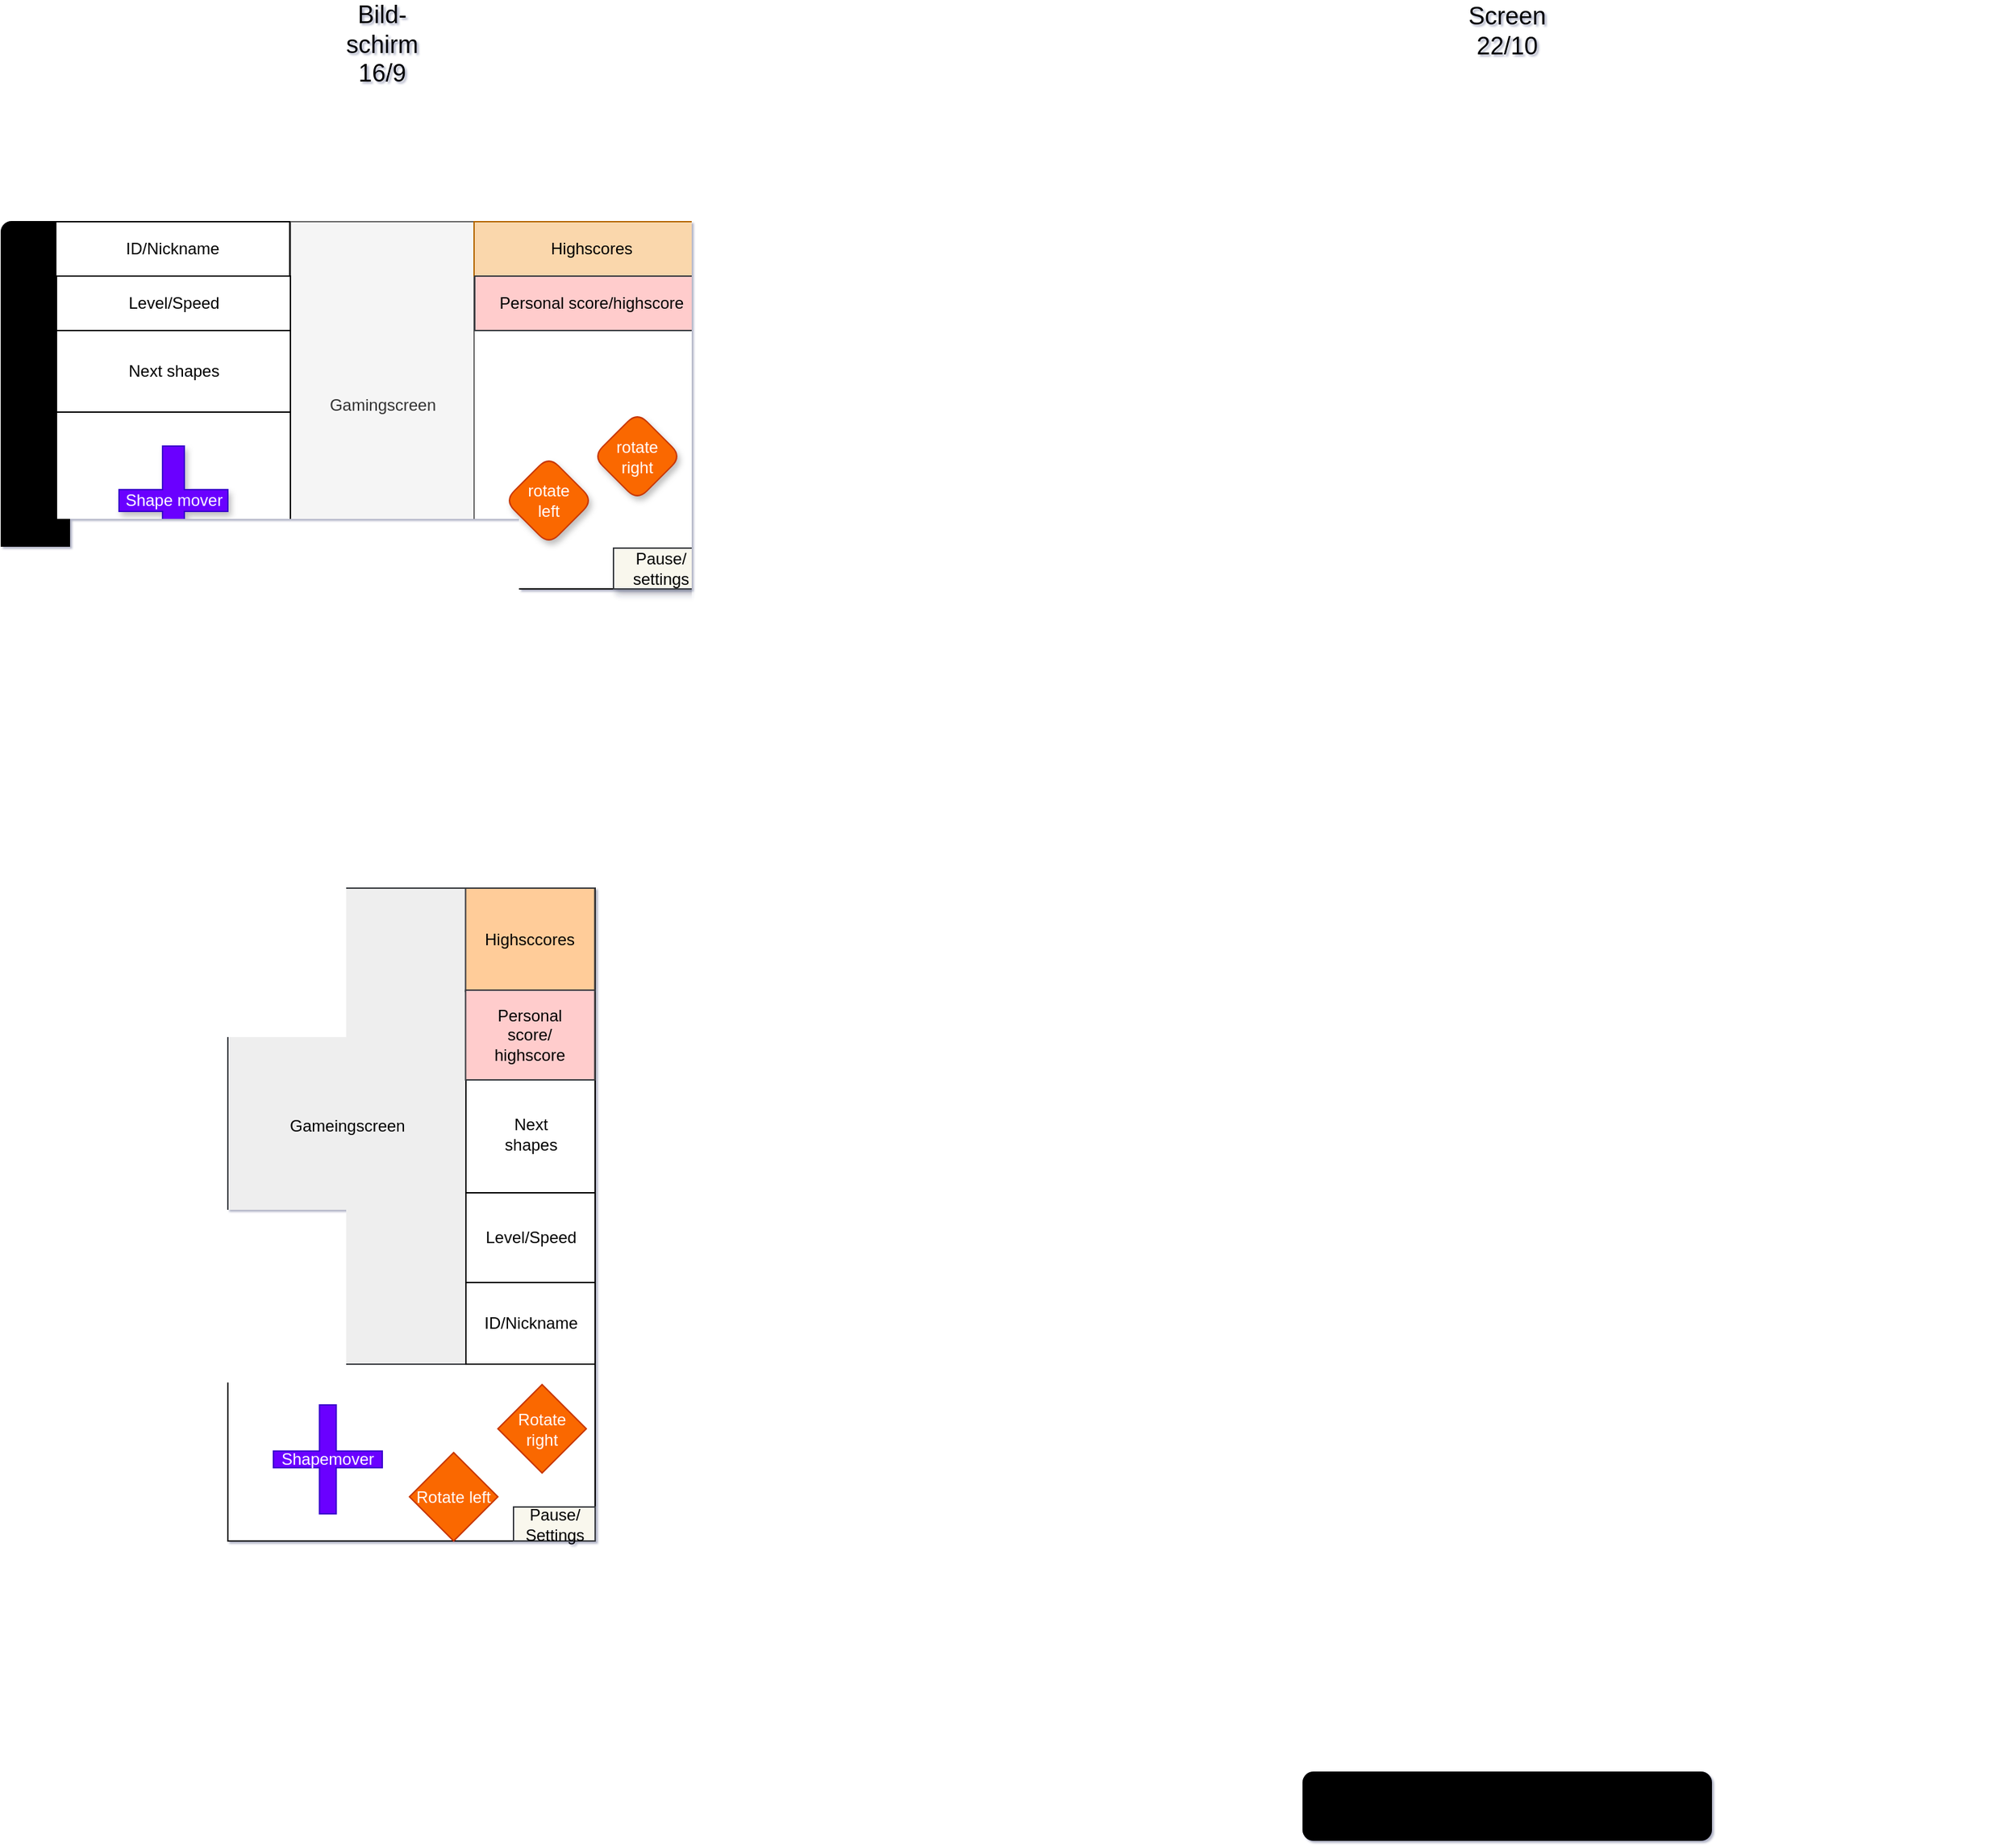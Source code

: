 <mxfile version="14.4.2" type="device"><diagram id="A-zxvVNkBxOgzproccFd" name="Seite-1"><mxGraphModel dx="1536" dy="1044" grid="1" gridSize="10" guides="1" tooltips="1" connect="1" arrows="1" fold="1" page="1" pageScale="1" pageWidth="827" pageHeight="1169" background="none" math="0" shadow="1"><root><mxCell id="0"/><mxCell id="1" parent="0"/><mxCell id="hMF7HG-Jt5NQ6egZfnup-37" value="" style="rounded=1;whiteSpace=wrap;html=1;fillColor=#000000;direction=south;" vertex="1" parent="1"><mxGeometry x="1091" y="620" width="300" height="50" as="geometry"/></mxCell><mxCell id="hMF7HG-Jt5NQ6egZfnup-36" value="" style="rounded=1;whiteSpace=wrap;html=1;fillColor=#000000;direction=south;" vertex="1" parent="1"><mxGeometry x="1091" y="1310" width="300" height="50" as="geometry"/></mxCell><mxCell id="hMF7HG-Jt5NQ6egZfnup-32" value="" style="rounded=1;whiteSpace=wrap;html=1;fillColor=#000000;" vertex="1" parent="1"><mxGeometry x="1560" y="155" width="50" height="300" as="geometry"/></mxCell><mxCell id="hMF7HG-Jt5NQ6egZfnup-31" value="" style="rounded=1;whiteSpace=wrap;html=1;fillColor=#000000;" vertex="1" parent="1"><mxGeometry x="861" y="155" width="50" height="300" as="geometry"/></mxCell><mxCell id="LK2-ITjYSWJ4ELH8rmy3-1" value="" style="rounded=1;whiteSpace=wrap;html=1;fillColor=#000000;" parent="1" vertex="1"><mxGeometry x="134" y="170" width="50" height="270" as="geometry"/></mxCell><mxCell id="hMF7HG-Jt5NQ6egZfnup-23" value="" style="rounded=1;whiteSpace=wrap;html=1;direction=south;fillColor=#000000;" vertex="1" parent="1"><mxGeometry x="300.5" y="1130" width="270" height="50" as="geometry"/></mxCell><mxCell id="hMF7HG-Jt5NQ6egZfnup-24" value="" style="rounded=1;whiteSpace=wrap;html=1;direction=south;fillColor=#000000;" vertex="1" parent="1"><mxGeometry x="300.5" y="620" width="270" height="50" as="geometry"/></mxCell><mxCell id="hMF7HG-Jt5NQ6egZfnup-25" value="" style="rounded=1;whiteSpace=wrap;html=1;fillColor=#000000;" vertex="1" parent="1"><mxGeometry x="644" y="170" width="50" height="270" as="geometry"/></mxCell><mxCell id="hMF7HG-Jt5NQ6egZfnup-21" value="" style="rounded=1;whiteSpace=wrap;html=1;direction=south;fillColor=#000000;" vertex="1" parent="1"><mxGeometry x="300.5" y="1130" width="270" height="50" as="geometry"/></mxCell><mxCell id="hMF7HG-Jt5NQ6egZfnup-22" value="" style="rounded=1;whiteSpace=wrap;html=1;direction=south;fillColor=#000000;" vertex="1" parent="1"><mxGeometry x="300.5" y="620" width="270" height="50" as="geometry"/></mxCell><mxCell id="LK2-ITjYSWJ4ELH8rmy3-2" value="" style="rounded=1;whiteSpace=wrap;html=1;fillColor=#000000;" parent="1" vertex="1"><mxGeometry x="644" y="170" width="50" height="270" as="geometry"/></mxCell><mxCell id="tGzolJ6zgcAbNML8atJ1-1" value="&lt;font style=&quot;font-size: 18px&quot;&gt;Bild-schirm 16/9&lt;/font&gt;" style="text;html=1;strokeColor=none;fillColor=none;align=center;verticalAlign=middle;whiteSpace=wrap;rounded=0;" parent="1" vertex="1"><mxGeometry x="394" y="30" width="40" height="20" as="geometry"/></mxCell><mxCell id="tGzolJ6zgcAbNML8atJ1-4" value="" style="rounded=0;whiteSpace=wrap;html=1;shadow=0;" parent="1" vertex="1"><mxGeometry x="174" y="170" width="480" height="270" as="geometry"/></mxCell><mxCell id="tGzolJ6zgcAbNML8atJ1-7" value="Gamingscreen" style="rounded=0;whiteSpace=wrap;html=1;shadow=0;aspect=fixed;fillColor=#f5f5f5;strokeColor=#666666;fontColor=#333333;" parent="1" vertex="1"><mxGeometry x="346.5" y="170" width="135" height="270" as="geometry"/></mxCell><mxCell id="tGzolJ6zgcAbNML8atJ1-13" value="ID/Nickname" style="rounded=0;whiteSpace=wrap;html=1;shadow=0;" parent="1" vertex="1"><mxGeometry x="174" y="170" width="172" height="40" as="geometry"/></mxCell><mxCell id="tGzolJ6zgcAbNML8atJ1-14" value="Level/Speed" style="rounded=0;whiteSpace=wrap;html=1;shadow=0;" parent="1" vertex="1"><mxGeometry x="174.5" y="210" width="172" height="40" as="geometry"/></mxCell><mxCell id="tGzolJ6zgcAbNML8atJ1-15" value="Next shapes" style="rounded=0;whiteSpace=wrap;html=1;shadow=0;" parent="1" vertex="1"><mxGeometry x="174.5" y="250" width="172" height="60" as="geometry"/></mxCell><mxCell id="tGzolJ6zgcAbNML8atJ1-16" value="Highscores" style="rounded=0;whiteSpace=wrap;html=1;shadow=0;fillColor=#fad7ac;strokeColor=#b46504;" parent="1" vertex="1"><mxGeometry x="481.5" y="170" width="172" height="40" as="geometry"/></mxCell><mxCell id="tGzolJ6zgcAbNML8atJ1-19" value="" style="rounded=0;whiteSpace=wrap;html=1;shadow=0;" parent="1" vertex="1"><mxGeometry x="174.5" y="310" width="172" height="130" as="geometry"/></mxCell><mxCell id="tGzolJ6zgcAbNML8atJ1-23" value="Shape mover" style="shape=cross;whiteSpace=wrap;html=1;shadow=1;fillColor=#6a00ff;strokeColor=#3700CC;fontColor=#ffffff;" parent="1" vertex="1"><mxGeometry x="220.5" y="335" width="80" height="80" as="geometry"/></mxCell><mxCell id="tGzolJ6zgcAbNML8atJ1-25" value="rotate&lt;br&gt;left" style="rhombus;whiteSpace=wrap;html=1;shadow=1;aspect=fixed;rounded=1;fillColor=#fa6800;strokeColor=#C73500;fontColor=#ffffff;" parent="1" vertex="1"><mxGeometry x="504" y="342.5" width="65" height="65" as="geometry"/></mxCell><mxCell id="tGzolJ6zgcAbNML8atJ1-26" value="rotate&lt;br&gt;right" style="rhombus;whiteSpace=wrap;html=1;shadow=1;aspect=fixed;rounded=1;fillColor=#fa6800;strokeColor=#C73500;fontColor=#ffffff;" parent="1" vertex="1"><mxGeometry x="569" y="310" width="65" height="65" as="geometry"/></mxCell><mxCell id="tGzolJ6zgcAbNML8atJ1-28" value="Personal score/highscore" style="rounded=0;whiteSpace=wrap;html=1;shadow=0;fillColor=#ffcccc;strokeColor=#36393d;" parent="1" vertex="1"><mxGeometry x="482" y="210" width="172" height="40" as="geometry"/></mxCell><mxCell id="tGzolJ6zgcAbNML8atJ1-29" value="Pause/&lt;br&gt;settings" style="rounded=0;whiteSpace=wrap;html=1;shadow=1;fillColor=#f9f7ed;strokeColor=#36393d;" parent="1" vertex="1"><mxGeometry x="584" y="410" width="70" height="30" as="geometry"/></mxCell><mxCell id="hMF7HG-Jt5NQ6egZfnup-1" value="" style="rounded=0;whiteSpace=wrap;html=1;shadow=0;direction=south;" vertex="1" parent="1"><mxGeometry x="300.5" y="660" width="270" height="480" as="geometry"/></mxCell><mxCell id="hMF7HG-Jt5NQ6egZfnup-2" value="Gameingscreen&lt;br&gt;" style="rounded=0;whiteSpace=wrap;html=1;aspect=fixed;fillColor=#eeeeee;strokeColor=#36393d;" vertex="1" parent="1"><mxGeometry x="300.5" y="660" width="175" height="350" as="geometry"/></mxCell><mxCell id="hMF7HG-Jt5NQ6egZfnup-3" value="Highsccores" style="rounded=0;whiteSpace=wrap;html=1;fillColor=#ffcc99;strokeColor=#36393d;" vertex="1" parent="1"><mxGeometry x="475.25" y="660" width="95" height="76" as="geometry"/></mxCell><mxCell id="hMF7HG-Jt5NQ6egZfnup-8" value="Next&lt;br&gt;shapes" style="rounded=0;whiteSpace=wrap;html=1;" vertex="1" parent="1"><mxGeometry x="475.5" y="798" width="95" height="86" as="geometry"/></mxCell><mxCell id="hMF7HG-Jt5NQ6egZfnup-9" value="Personal &lt;br&gt;score/&lt;br&gt;highscore" style="rounded=0;whiteSpace=wrap;html=1;fillColor=#ffcccc;strokeColor=#36393d;" vertex="1" parent="1"><mxGeometry x="475.25" y="735" width="95" height="66" as="geometry"/></mxCell><mxCell id="hMF7HG-Jt5NQ6egZfnup-10" value="Level/Speed" style="rounded=0;whiteSpace=wrap;html=1;" vertex="1" parent="1"><mxGeometry x="475.5" y="884" width="95" height="66" as="geometry"/></mxCell><mxCell id="hMF7HG-Jt5NQ6egZfnup-11" value="ID/Nickname" style="rounded=0;whiteSpace=wrap;html=1;" vertex="1" parent="1"><mxGeometry x="475.5" y="950" width="95" height="60" as="geometry"/></mxCell><mxCell id="hMF7HG-Jt5NQ6egZfnup-15" value="Rotate&lt;br&gt;right" style="rhombus;whiteSpace=wrap;html=1;aspect=fixed;fillColor=#fa6800;strokeColor=#C73500;fontColor=#ffffff;" vertex="1" parent="1"><mxGeometry x="499" y="1025" width="65" height="65" as="geometry"/></mxCell><mxCell id="hMF7HG-Jt5NQ6egZfnup-16" value="Rotate left" style="rhombus;whiteSpace=wrap;html=1;aspect=fixed;fillColor=#fa6800;strokeColor=#C73500;fontColor=#ffffff;" vertex="1" parent="1"><mxGeometry x="434" y="1075" width="65" height="65" as="geometry"/></mxCell><mxCell id="hMF7HG-Jt5NQ6egZfnup-17" value="Pause/&lt;br&gt;Settings" style="rounded=0;whiteSpace=wrap;html=1;fillColor=#f9f7ed;strokeColor=#36393d;" vertex="1" parent="1"><mxGeometry x="510.5" y="1115" width="60" height="25" as="geometry"/></mxCell><mxCell id="hMF7HG-Jt5NQ6egZfnup-18" value="Shapemover" style="shape=cross;whiteSpace=wrap;html=1;fillColor=#6a00ff;strokeColor=#3700CC;fontColor=#ffffff;size=0.154;" vertex="1" parent="1"><mxGeometry x="334" y="1040" width="80" height="80" as="geometry"/></mxCell><mxCell id="hMF7HG-Jt5NQ6egZfnup-27" value="&lt;font style=&quot;font-size: 18px&quot;&gt;Screen&lt;br&gt;22/10&lt;/font&gt;" style="text;html=1;strokeColor=none;fillColor=none;align=center;verticalAlign=middle;whiteSpace=wrap;rounded=0;" vertex="1" parent="1"><mxGeometry x="1221" y="20" width="40" height="20" as="geometry"/></mxCell><mxCell id="hMF7HG-Jt5NQ6egZfnup-30" value="" style="rounded=0;whiteSpace=wrap;html=1;strokeColor=#000000;fillColor=#FFFFFF;aspect=fixed;" vertex="1" parent="1"><mxGeometry x="911" y="155" width="660" height="300" as="geometry"/></mxCell><mxCell id="hMF7HG-Jt5NQ6egZfnup-34" value="" style="rounded=0;whiteSpace=wrap;html=1;strokeColor=#000000;fillColor=#FFFFFF;aspect=fixed;" vertex="1" parent="1"><mxGeometry x="1166" y="155" width="150" height="300" as="geometry"/></mxCell><mxCell id="hMF7HG-Jt5NQ6egZfnup-35" value="" style="rounded=0;whiteSpace=wrap;html=1;strokeColor=#000000;fillColor=#FFFFFF;aspect=fixed;direction=south;" vertex="1" parent="1"><mxGeometry x="1091" y="660" width="300" height="660" as="geometry"/></mxCell></root></mxGraphModel></diagram></mxfile>